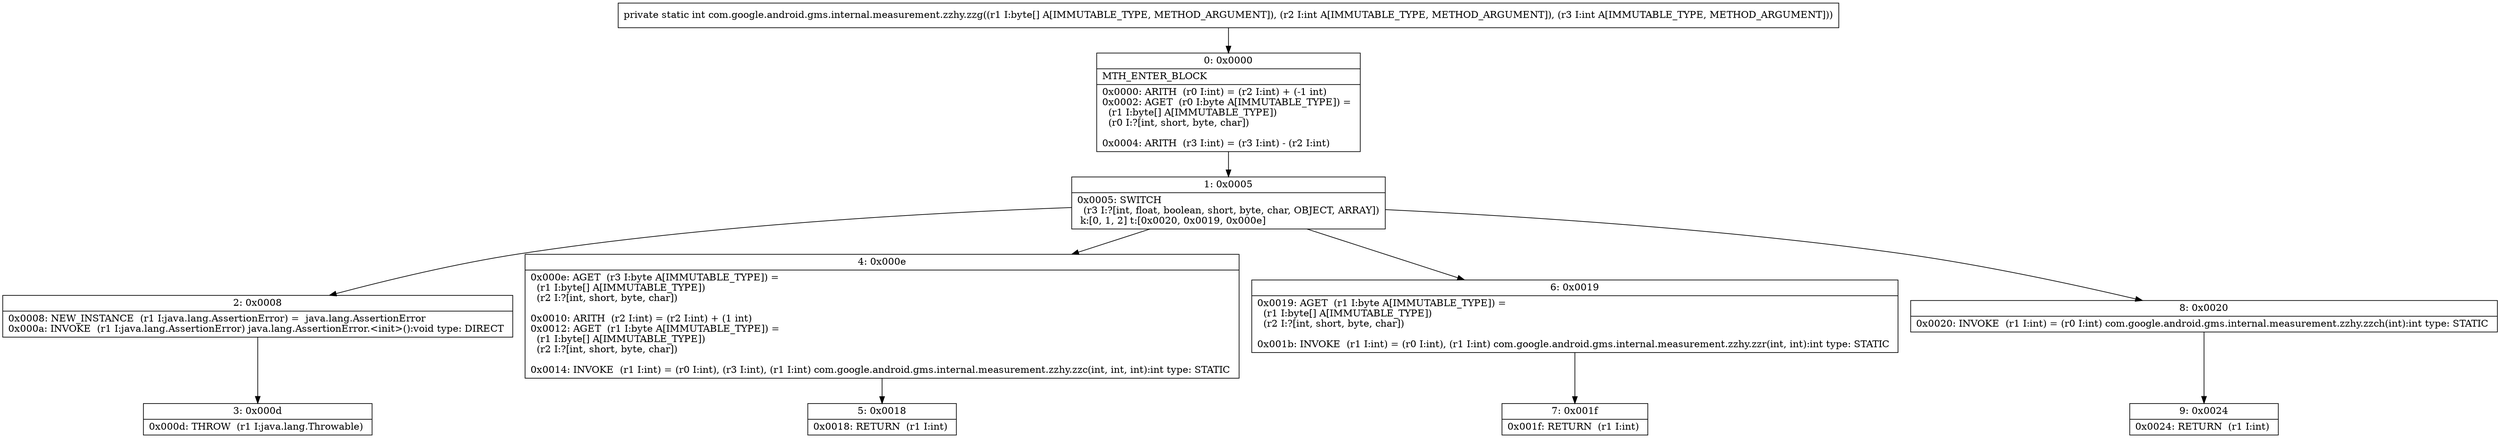 digraph "CFG forcom.google.android.gms.internal.measurement.zzhy.zzg([BII)I" {
Node_0 [shape=record,label="{0\:\ 0x0000|MTH_ENTER_BLOCK\l|0x0000: ARITH  (r0 I:int) = (r2 I:int) + (\-1 int) \l0x0002: AGET  (r0 I:byte A[IMMUTABLE_TYPE]) = \l  (r1 I:byte[] A[IMMUTABLE_TYPE])\l  (r0 I:?[int, short, byte, char])\l \l0x0004: ARITH  (r3 I:int) = (r3 I:int) \- (r2 I:int) \l}"];
Node_1 [shape=record,label="{1\:\ 0x0005|0x0005: SWITCH  \l  (r3 I:?[int, float, boolean, short, byte, char, OBJECT, ARRAY])\l k:[0, 1, 2] t:[0x0020, 0x0019, 0x000e] \l}"];
Node_2 [shape=record,label="{2\:\ 0x0008|0x0008: NEW_INSTANCE  (r1 I:java.lang.AssertionError) =  java.lang.AssertionError \l0x000a: INVOKE  (r1 I:java.lang.AssertionError) java.lang.AssertionError.\<init\>():void type: DIRECT \l}"];
Node_3 [shape=record,label="{3\:\ 0x000d|0x000d: THROW  (r1 I:java.lang.Throwable) \l}"];
Node_4 [shape=record,label="{4\:\ 0x000e|0x000e: AGET  (r3 I:byte A[IMMUTABLE_TYPE]) = \l  (r1 I:byte[] A[IMMUTABLE_TYPE])\l  (r2 I:?[int, short, byte, char])\l \l0x0010: ARITH  (r2 I:int) = (r2 I:int) + (1 int) \l0x0012: AGET  (r1 I:byte A[IMMUTABLE_TYPE]) = \l  (r1 I:byte[] A[IMMUTABLE_TYPE])\l  (r2 I:?[int, short, byte, char])\l \l0x0014: INVOKE  (r1 I:int) = (r0 I:int), (r3 I:int), (r1 I:int) com.google.android.gms.internal.measurement.zzhy.zzc(int, int, int):int type: STATIC \l}"];
Node_5 [shape=record,label="{5\:\ 0x0018|0x0018: RETURN  (r1 I:int) \l}"];
Node_6 [shape=record,label="{6\:\ 0x0019|0x0019: AGET  (r1 I:byte A[IMMUTABLE_TYPE]) = \l  (r1 I:byte[] A[IMMUTABLE_TYPE])\l  (r2 I:?[int, short, byte, char])\l \l0x001b: INVOKE  (r1 I:int) = (r0 I:int), (r1 I:int) com.google.android.gms.internal.measurement.zzhy.zzr(int, int):int type: STATIC \l}"];
Node_7 [shape=record,label="{7\:\ 0x001f|0x001f: RETURN  (r1 I:int) \l}"];
Node_8 [shape=record,label="{8\:\ 0x0020|0x0020: INVOKE  (r1 I:int) = (r0 I:int) com.google.android.gms.internal.measurement.zzhy.zzch(int):int type: STATIC \l}"];
Node_9 [shape=record,label="{9\:\ 0x0024|0x0024: RETURN  (r1 I:int) \l}"];
MethodNode[shape=record,label="{private static int com.google.android.gms.internal.measurement.zzhy.zzg((r1 I:byte[] A[IMMUTABLE_TYPE, METHOD_ARGUMENT]), (r2 I:int A[IMMUTABLE_TYPE, METHOD_ARGUMENT]), (r3 I:int A[IMMUTABLE_TYPE, METHOD_ARGUMENT])) }"];
MethodNode -> Node_0;
Node_0 -> Node_1;
Node_1 -> Node_2;
Node_1 -> Node_4;
Node_1 -> Node_6;
Node_1 -> Node_8;
Node_2 -> Node_3;
Node_4 -> Node_5;
Node_6 -> Node_7;
Node_8 -> Node_9;
}

